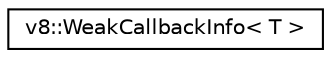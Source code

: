 digraph "Graphical Class Hierarchy"
{
  edge [fontname="Helvetica",fontsize="10",labelfontname="Helvetica",labelfontsize="10"];
  node [fontname="Helvetica",fontsize="10",shape=record];
  rankdir="LR";
  Node1 [label="v8::WeakCallbackInfo\< T \>",height=0.2,width=0.4,color="black", fillcolor="white", style="filled",URL="$classv8_1_1WeakCallbackInfo.html"];
}
